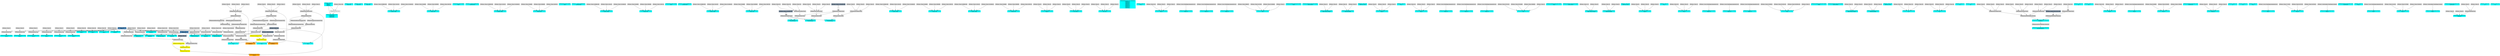 digraph G {
node0 [shape="box" color="cyan" style="filled" label="VFXExpressionCombine Float2
Count_a"]
node1 [shape="box" color="lightgray" style="filled" label="VFXExpressionMax Float"]
node2 [shape="box" color="lightgray" style="filled" label="VFXValue`1 Float (1)"]
node3 [shape="box" color="steelblue" style="filled" label="VFXValue`1 Float (0)
radius_a"]
node4 [shape="box" color="cyan" style="filled" label="VFXExpressionCombine Float2
Delay_a"]
node5 [shape="box" color="lightgray" style="filled" label="VFXExpressionMax Float"]
node6 [shape="box" color="lightgray" style="filled" label="VFXValue`1 Float (0)"]
node7 [shape="box" color="cyan" style="filled" label="VFXExpressionCombine Float2
Count_a"]
node8 [shape="box" color="lightgray" style="filled" label="VFXExpressionMax Float"]
node9 [shape="box" color="lightgray" style="filled" label="VFXValue`1 Float (1)"]
node10 [shape="box" color="cyan" style="filled" label="VFXExpressionCombine Float2
Delay_a"]
node11 [shape="box" color="lightgray" style="filled" label="VFXExpressionMax Float"]
node12 [shape="box" color="lightgray" style="filled" label="VFXValue`1 Float (0)"]
node13 [shape="box" color="cyan" style="filled" label="VFXExpressionCombine Float2
Count_a"]
node14 [shape="box" color="lightgray" style="filled" label="VFXExpressionMax Float"]
node15 [shape="box" color="lightgray" style="filled" label="VFXValue`1 Float (1)"]
node16 [shape="box" color="cyan" style="filled" label="VFXExpressionCombine Float2
Delay_a"]
node17 [shape="box" color="lightgray" style="filled" label="VFXExpressionMax Float"]
node18 [shape="box" color="lightgray" style="filled" label="VFXValue`1 Float (0)"]
node19 [shape="box" color="cyan" style="filled" label="VFXExpressionMax Float
Rate_a"]
node20 [shape="box" color="lightgray" style="filled" label="VFXValue`1 Float (16)"]
node21 [shape="box" color="cyan" style="filled" label="VFXExpressionSubtract Float
LoopDuration
LoopDuration
LoopDuration"]
node22 [shape="box" color="cyan" style="filled" label="VFXValue`1 Float (3)
Lifetime_a
Lifetime_a
Lifetime_a"]
node23 [shape="box" label="VFXExpressionMul Float"]
node24 [shape="box" color="lightgray" style="filled" label="VFXValue`1 Float (0.08)"]
node25 [shape="box" color="cyan" style="filled" label="VFXValue`1 Int32 (1)
LoopCount"]
node26 [shape="box" color="cyan" style="filled" label="VFXExpressionMax Float
Rate_a"]
node27 [shape="box" color="lightgray" style="filled" label="VFXValue`1 Float (16)"]
node28 [shape="box" color="cyan" style="filled" label="VFXValue`1 Int32 (1)
LoopCount"]
node29 [shape="box" color="cyan" style="filled" label="VFXExpressionMax Float
Rate_a"]
node30 [shape="box" color="lightgray" style="filled" label="VFXValue`1 Float (16)"]
node31 [shape="box" color="cyan" style="filled" label="VFXValue`1 Int32 (1)
LoopCount"]
node32 [shape="box" color="cyan" style="filled" label="VFXExpressionCombine Float3
bounds_center"]
node33 [shape="box" color="lightgray" style="filled" label="VFXValue`1 Float (-0.008661509)"]
node34 [shape="box" color="lightgray" style="filled" label="VFXValue`1 Float (1.401422)"]
node35 [shape="box" color="lightgray" style="filled" label="VFXValue`1 Float (-0.01848245)"]
node36 [shape="box" color="cyan" style="filled" label="VFXExpressionCombine Float3
bounds_size"]
node37 [shape="box" color="lightgray" style="filled" label="VFXValue`1 Float (3.004998)"]
node38 [shape="box" color="lightgray" style="filled" label="VFXValue`1 Float (3.960069)"]
node39 [shape="box" color="lightgray" style="filled" label="VFXValue`1 Float (3.060745)"]
node40 [shape="box" color="cyan" style="filled" label="VFXMeshValue Mesh (50468)
mesh"]
node41 [shape="box" color="cyan" style="filled" label="VFXValue`1 Uint32 (4294967295)
subMeshMask"]
node42 [shape="box" color="cyan" style="filled" label="VFXExpressionCombine Float3
bounds_center"]
node43 [shape="box" color="lightgray" style="filled" label="VFXValue`1 Float (-0.008661509)"]
node44 [shape="box" color="lightgray" style="filled" label="VFXValue`1 Float (1.401422)"]
node45 [shape="box" color="lightgray" style="filled" label="VFXValue`1 Float (-0.01848245)"]
node46 [shape="box" color="cyan" style="filled" label="VFXExpressionCombine Float3
bounds_size"]
node47 [shape="box" color="lightgray" style="filled" label="VFXValue`1 Float (3.004998)"]
node48 [shape="box" color="lightgray" style="filled" label="VFXValue`1 Float (3.960069)"]
node49 [shape="box" color="lightgray" style="filled" label="VFXValue`1 Float (3.060745)"]
node50 [shape="box" color="cyan" style="filled" label="VFXMeshValue Mesh (50468)
mesh"]
node51 [shape="box" color="cyan" style="filled" label="VFXValue`1 Uint32 (4294967295)
subMeshMask"]
node52 [shape="box" color="cyan" style="filled" label="VFXExpressionCombine Float3
bounds_center"]
node53 [shape="box" color="lightgray" style="filled" label="VFXValue`1 Float (-0.008661509)"]
node54 [shape="box" color="lightgray" style="filled" label="VFXValue`1 Float (1.401422)"]
node55 [shape="box" color="lightgray" style="filled" label="VFXValue`1 Float (-0.01848245)"]
node56 [shape="box" color="cyan" style="filled" label="VFXExpressionCombine Float3
bounds_size"]
node57 [shape="box" color="lightgray" style="filled" label="VFXValue`1 Float (3.004998)"]
node58 [shape="box" color="lightgray" style="filled" label="VFXValue`1 Float (3.960069)"]
node59 [shape="box" color="lightgray" style="filled" label="VFXValue`1 Float (3.060745)"]
node60 [shape="box" color="cyan" style="filled" label="VFXMeshValue Mesh (50468)
mesh"]
node61 [shape="box" color="cyan" style="filled" label="VFXValue`1 Uint32 (4294967295)
subMeshMask"]
node62 [shape="box" color="cyan" style="filled" label="VFXExpressionCombine Float3
bounds_center"]
node63 [shape="box" color="lightgray" style="filled" label="VFXValue`1 Float (-0.008661509)"]
node64 [shape="box" color="lightgray" style="filled" label="VFXValue`1 Float (1.401422)"]
node65 [shape="box" color="lightgray" style="filled" label="VFXValue`1 Float (-0.01848245)"]
node66 [shape="box" color="cyan" style="filled" label="VFXExpressionCombine Float3
bounds_size"]
node67 [shape="box" color="lightgray" style="filled" label="VFXValue`1 Float (3.004998)"]
node68 [shape="box" color="lightgray" style="filled" label="VFXValue`1 Float (3.960069)"]
node69 [shape="box" color="lightgray" style="filled" label="VFXValue`1 Float (3.060745)"]
node70 [shape="box" color="cyan" style="filled" label="VFXExpressionMin Float3
boundsPadding"]
node71 [shape="box" color="lightgray" style="filled" label="VFXExpressionMax Float3"]
node72 [shape="box" color="lightgray" style="filled" label="VFXExpressionCombine Float3"]
node73 [shape="box" color="lightgray" style="filled" label="VFXValue`1 Float (0.5)"]
node74 [shape="box" color="lightgray" style="filled" label="VFXValue`1 Float (0.5)"]
node75 [shape="box" color="lightgray" style="filled" label="VFXValue`1 Float (0.5)"]
node76 [shape="box" color="lightgray" style="filled" label="VFXExpressionCombine Float3"]
node77 [shape="box" color="lightslategray" style="filled" label="VFXValue`1 Float (-1.701412E+38)"]
node78 [shape="box" color="lightgray" style="filled" label="VFXExpressionCombine Float3"]
node79 [shape="box" color="lightslategray" style="filled" label="VFXValue`1 Float (1.701412E+38)"]
node80 [shape="box" color="cyan" style="filled" label="VFXExpressionCombine Float3
bounds_center"]
node81 [shape="box" color="lightgray" style="filled" label="VFXValue`1 Float (-0.008661509)"]
node82 [shape="box" color="lightgray" style="filled" label="VFXValue`1 Float (1.401422)"]
node83 [shape="box" color="lightgray" style="filled" label="VFXValue`1 Float (-0.01848245)"]
node84 [shape="box" color="cyan" style="filled" label="VFXExpressionCombine Float3
bounds_size"]
node85 [shape="box" color="lightgray" style="filled" label="VFXValue`1 Float (3.004998)"]
node86 [shape="box" color="lightgray" style="filled" label="VFXValue`1 Float (3.960069)"]
node87 [shape="box" color="lightgray" style="filled" label="VFXValue`1 Float (3.060745)"]
node88 [shape="box" color="cyan" style="filled" label="VFXExpressionMin Float3
boundsPadding"]
node89 [shape="box" color="lightgray" style="filled" label="VFXExpressionMax Float3"]
node90 [shape="box" color="lightgray" style="filled" label="VFXExpressionCombine Float3"]
node91 [shape="box" color="lightgray" style="filled" label="VFXValue`1 Float (0)"]
node92 [shape="box" color="lightgray" style="filled" label="VFXValue`1 Float (0)"]
node93 [shape="box" color="lightgray" style="filled" label="VFXValue`1 Float (0)"]
node94 [shape="box" color="cyan" style="filled" label="VFXExpressionCombine Float3
bounds_center"]
node95 [shape="box" color="lightgray" style="filled" label="VFXValue`1 Float (-0.008661509)"]
node96 [shape="box" color="lightgray" style="filled" label="VFXValue`1 Float (1.401422)"]
node97 [shape="box" color="lightgray" style="filled" label="VFXValue`1 Float (-0.01848245)"]
node98 [shape="box" color="cyan" style="filled" label="VFXExpressionCombine Float3
bounds_size"]
node99 [shape="box" color="lightgray" style="filled" label="VFXValue`1 Float (3.004998)"]
node100 [shape="box" color="lightgray" style="filled" label="VFXValue`1 Float (3.960069)"]
node101 [shape="box" color="lightgray" style="filled" label="VFXValue`1 Float (3.060745)"]
node102 [shape="box" color="cyan" style="filled" label="VFXExpressionMin Float3
boundsPadding"]
node103 [shape="box" color="lightgray" style="filled" label="VFXExpressionMax Float3"]
node104 [shape="box" color="lightgray" style="filled" label="VFXExpressionCombine Float3"]
node105 [shape="box" color="lightgray" style="filled" label="VFXValue`1 Float (0)"]
node106 [shape="box" color="lightgray" style="filled" label="VFXValue`1 Float (0)"]
node107 [shape="box" color="lightgray" style="filled" label="VFXValue`1 Float (0)"]
node108 [shape="box" color="cyan" style="filled" label="VFXExpressionCombine Float3
Angle_b"]
node109 [shape="box" color="lightgray" style="filled" label="VFXValue`1 Float (0)"]
node110 [shape="box" color="lightgray" style="filled" label="VFXValue`1 Float (0)"]
node111 [shape="box" color="lightgray" style="filled" label="VFXValue`1 Float (0)"]
node112 [shape="box" color="cyan" style="filled" label="VFXExpressionCombine Float3
box_center_a"]
node113 [shape="box" color="lightgray" style="filled" label="VFXValue`1 Float (0)"]
node114 [shape="box" color="lightgray" style="filled" label="VFXValue`1 Float (0)"]
node115 [shape="box" color="lightgray" style="filled" label="VFXValue`1 Float (0)"]
node116 [shape="box" color="cyan" style="filled" label="VFXExpressionCombine Float3
box_size_a"]
node117 [shape="box" color="lightgray" style="filled" label="VFXValue`1 Float (1)"]
node118 [shape="box" color="lightgray" style="filled" label="VFXValue`1 Float (1)"]
node119 [shape="box" color="lightgray" style="filled" label="VFXValue`1 Float (1)"]
node120 [shape="box" color="cyan" style="filled" label="VFXExpressionMax Float
Bounce_a"]
node121 [shape="box" color="lightgray" style="filled" label="VFXValue`1 Float (0.1)"]
node122 [shape="box" color="cyan" style="filled" label="VFXExpressionMax Float
Friction_a"]
node123 [shape="box" color="lightgray" style="filled" label="VFXValue`1 Float (0)"]
node124 [shape="box" color="cyan" style="filled" label="VFXExpressionMin Float
LifetimeLoss_a"]
node125 [shape="box" color="lightgray" style="filled" label="VFXExpressionMax Float"]
node126 [shape="box" color="lightgray" style="filled" label="VFXValue`1 Float (0)"]
node127 [shape="box" color="steelblue" style="filled" label="VFXValue`1 Float (1)
colliderSign_a"]
node128 [shape="box" color="cyan" style="filled" label="VFXBuiltInExpression Float (DeltaTime)
deltaTime_a
deltaTime_b
deltaTime_c
deltaTime_a
deltaTime_a
deltaTime_a
deltaTime_b
deltaTime_a
deltaTime_a"]
node129 [shape="box" color="cyan" style="filled" label="VFXExpressionMul Float3
Up_a"]
node130 [shape="box" color="lightgray" style="filled" label="VFXExpressionCombine Float3"]
node131 [shape="box" color="lightgray" style="filled" label="VFXValue`1 Float (0)"]
node132 [shape="box" color="lightgray" style="filled" label="VFXValue`1 Float (0)"]
node133 [shape="box" color="lightgray" style="filled" label="VFXValue`1 Float (1)"]
node134 [shape="box" color="lightgray" style="filled" label="VFXExpressionCombine Float3"]
node135 [shape="box" color="lightgray" style="filled" label="VFXExpressionDivide Float"]
node136 [shape="box" color="lightgray" style="filled" label="VFXExpressionPow Float"]
node137 [shape="box" color="lightgray" style="filled" label="VFXExpressionAdd Float"]
node138 [shape="box" color="lightgray" style="filled" label="VFXExpressionAdd Float"]
node139 [shape="box" color="lightgray" style="filled" label="VFXExpressionExtractComponent Float"]
node140 [shape="box" color="lightgray" style="filled" label="VFXExpressionMul Float3"]
node141 [shape="box" color="lightgray" style="filled" label="VFXExpressionExtractComponent Float"]
node142 [shape="box" color="lightgray" style="filled" label="VFXExpressionExtractComponent Float"]
node143 [shape="box" color="lightslategray" style="filled" label="VFXValue`1 Float (0.5)"]
node144 [shape="box" color="cyan" style="filled" label="VFXValue`1 Float (3)
Size_b"]
node145 [shape="box" color="cyan" style="filled" label="VFXExpressionCombine Float3
Scale_c"]
node146 [shape="box" color="lightgray" style="filled" label="VFXValue`1 Float (0.25)"]
node147 [shape="box" color="lightgray" style="filled" label="VFXValue`1 Float (2)"]
node148 [shape="box" color="lightgray" style="filled" label="VFXValue`1 Float (1)"]
node149 [shape="box" color="cyan" style="filled" label="VFXExpressionBakeCurve Float4
Scale_x_d"]
node150 [shape="box" color="lightgray" style="filled" label="VFXValue`1 Curve (UnityEngine.AnimationCurve)"]
node151 [shape="box" color="cyan" style="filled" label="VFXExpressionBakeCurve Float4
Scale_y_d"]
node152 [shape="box" color="lightgray" style="filled" label="VFXValue`1 Curve (UnityEngine.AnimationCurve)"]
node153 [shape="box" color="cyan" style="filled" label="VFXExpressionBakeCurve Float4
Scale_z_d"]
node154 [shape="box" color="lightgray" style="filled" label="VFXValue`1 Curve (UnityEngine.AnimationCurve)"]
node155 [shape="box" color="cyan" style="filled" label="VFXExpressionCombine Float4
_Color"]
node156 [shape="box" color="lightgray" style="filled" label="VFXValue`1 Float (3.968627)"]
node157 [shape="box" color="lightgray" style="filled" label="VFXValue`1 Float (3.247059)"]
node158 [shape="box" color="lightgray" style="filled" label="VFXValue`1 Float (0.2509804)"]
node159 [shape="box" color="lightgray" style="filled" label="VFXValue`1 Float (1)"]
node160 [shape="box" color="cyan" style="filled" label="VFXTexture2DValue Texture2D (50462)
_Mask"]
node161 [shape="box" color="cyan" style="filled" label="VFXTexture2DValue Texture2D (50464)
_Main_Texture"]
node162 [shape="box" color="cyan" style="filled" label="VFXExpressionCombine Float2
_Main_Texture_Speed"]
node163 [shape="box" color="lightgray" style="filled" label="VFXValue`1 Float (-2)"]
node164 [shape="box" color="lightgray" style="filled" label="VFXValue`1 Float (0)"]
node165 [shape="box" color="cyan" style="filled" label="VFXExpressionMin Float
_AlphaClip"]
node166 [shape="box" color="lightgray" style="filled" label="VFXExpressionMax Float"]
node167 [shape="box" color="lightgray" style="filled" label="VFXValue`1 Float (0)"]
node168 [shape="box" color="cyan" style="filled" label="VFXExpressionMin Float
_Distrotion_Amount"]
node169 [shape="box" color="lightgray" style="filled" label="VFXExpressionMax Float"]
node170 [shape="box" color="lightgray" style="filled" label="VFXValue`1 Float (0.133)"]
node171 [shape="box" color="cyan" style="filled" label="VFXExpressionCombine Float2
_DistrotionSpeed"]
node172 [shape="box" color="lightgray" style="filled" label="VFXValue`1 Float (-3)"]
node173 [shape="box" color="lightgray" style="filled" label="VFXValue`1 Float (0)"]
node174 [shape="box" color="cyan" style="filled" label="VFXValue`1 Float (30)
_Distrotion_Scale"]
node175 [shape="box" color="cyan" style="filled" label="VFXExpressionCombine Float3
Angle_b"]
node176 [shape="box" color="lightgray" style="filled" label="VFXValue`1 Float (0)"]
node177 [shape="box" color="lightgray" style="filled" label="VFXValue`1 Float (0)"]
node178 [shape="box" color="lightgray" style="filled" label="VFXValue`1 Float (0)"]
node179 [shape="box" color="cyan" style="filled" label="VFXExpressionMul Float3
Up_a"]
node180 [shape="box" color="lightgray" style="filled" label="VFXExpressionCombine Float3"]
node181 [shape="box" color="lightgray" style="filled" label="VFXValue`1 Float (0)"]
node182 [shape="box" color="lightgray" style="filled" label="VFXValue`1 Float (0)"]
node183 [shape="box" color="lightgray" style="filled" label="VFXValue`1 Float (1)"]
node184 [shape="box" color="lightgray" style="filled" label="VFXExpressionCombine Float3"]
node185 [shape="box" color="lightgray" style="filled" label="VFXExpressionDivide Float"]
node186 [shape="box" color="lightgray" style="filled" label="VFXExpressionPow Float"]
node187 [shape="box" color="lightgray" style="filled" label="VFXExpressionAdd Float"]
node188 [shape="box" color="lightgray" style="filled" label="VFXExpressionAdd Float"]
node189 [shape="box" color="lightgray" style="filled" label="VFXExpressionExtractComponent Float"]
node190 [shape="box" color="lightgray" style="filled" label="VFXExpressionMul Float3"]
node191 [shape="box" color="lightgray" style="filled" label="VFXExpressionExtractComponent Float"]
node192 [shape="box" color="lightgray" style="filled" label="VFXExpressionExtractComponent Float"]
node193 [shape="box" color="cyan" style="filled" label="VFXValue`1 Float (3)
Size_b"]
node194 [shape="box" color="cyan" style="filled" label="VFXExpressionCombine Float3
Scale_c"]
node195 [shape="box" color="lightgray" style="filled" label="VFXValue`1 Float (0.4)"]
node196 [shape="box" color="lightgray" style="filled" label="VFXValue`1 Float (2)"]
node197 [shape="box" color="lightgray" style="filled" label="VFXValue`1 Float (1)"]
node198 [shape="box" color="cyan" style="filled" label="VFXExpressionBakeCurve Float4
Scale_x_d"]
node199 [shape="box" color="lightgray" style="filled" label="VFXValue`1 Curve (UnityEngine.AnimationCurve)"]
node200 [shape="box" color="cyan" style="filled" label="VFXExpressionBakeCurve Float4
Scale_y_d"]
node201 [shape="box" color="lightgray" style="filled" label="VFXValue`1 Curve (UnityEngine.AnimationCurve)"]
node202 [shape="box" color="cyan" style="filled" label="VFXExpressionBakeCurve Float4
Scale_z_d"]
node203 [shape="box" color="lightgray" style="filled" label="VFXValue`1 Curve (UnityEngine.AnimationCurve)"]
node204 [shape="box" color="cyan" style="filled" label="VFXExpressionCombine Float4
_Color"]
node205 [shape="box" color="lightgray" style="filled" label="VFXValue`1 Float (0.2701161)"]
node206 [shape="box" color="lightgray" style="filled" label="VFXValue`1 Float (0.8745496)"]
node207 [shape="box" color="lightgray" style="filled" label="VFXValue`1 Float (3.968628)"]
node208 [shape="box" color="lightgray" style="filled" label="VFXValue`1 Float (1)"]
node209 [shape="box" color="cyan" style="filled" label="VFXTexture2DValue Texture2D (50462)
_Mask"]
node210 [shape="box" color="cyan" style="filled" label="VFXTexture2DValue Texture2D (50464)
_Main_Texture"]
node211 [shape="box" color="cyan" style="filled" label="VFXExpressionCombine Float2
_Main_Texture_Speed"]
node212 [shape="box" color="lightgray" style="filled" label="VFXValue`1 Float (-1.5)"]
node213 [shape="box" color="lightgray" style="filled" label="VFXValue`1 Float (0)"]
node214 [shape="box" color="cyan" style="filled" label="VFXExpressionMin Float
_AlphaClip"]
node215 [shape="box" color="lightgray" style="filled" label="VFXExpressionMax Float"]
node216 [shape="box" color="lightgray" style="filled" label="VFXValue`1 Float (0.914)"]
node217 [shape="box" color="cyan" style="filled" label="VFXExpressionMin Float
_Distrotion_Amount"]
node218 [shape="box" color="lightgray" style="filled" label="VFXExpressionMax Float"]
node219 [shape="box" color="lightgray" style="filled" label="VFXValue`1 Float (0.332)"]
node220 [shape="box" color="cyan" style="filled" label="VFXExpressionCombine Float2
_DistrotionSpeed"]
node221 [shape="box" color="lightgray" style="filled" label="VFXValue`1 Float (-3)"]
node222 [shape="box" color="lightgray" style="filled" label="VFXValue`1 Float (0)"]
node223 [shape="box" color="cyan" style="filled" label="VFXValue`1 Float (30)
_Distrotion_Scale"]
node224 [shape="box" color="cyan" style="filled" label="VFXExpressionCombine Float3
Angle_b"]
node225 [shape="box" color="lightgray" style="filled" label="VFXValue`1 Float (0)"]
node226 [shape="box" color="lightgray" style="filled" label="VFXValue`1 Float (0)"]
node227 [shape="box" color="lightgray" style="filled" label="VFXValue`1 Float (0)"]
node228 [shape="box" color="cyan" style="filled" label="VFXExpressionMul Float3
Up_a"]
node229 [shape="box" color="lightgray" style="filled" label="VFXExpressionCombine Float3"]
node230 [shape="box" color="lightgray" style="filled" label="VFXValue`1 Float (0)"]
node231 [shape="box" color="lightgray" style="filled" label="VFXValue`1 Float (0)"]
node232 [shape="box" color="lightgray" style="filled" label="VFXValue`1 Float (1)"]
node233 [shape="box" color="lightgray" style="filled" label="VFXExpressionCombine Float3"]
node234 [shape="box" color="lightgray" style="filled" label="VFXExpressionDivide Float"]
node235 [shape="box" color="lightgray" style="filled" label="VFXExpressionPow Float"]
node236 [shape="box" color="lightgray" style="filled" label="VFXExpressionAdd Float"]
node237 [shape="box" color="lightgray" style="filled" label="VFXExpressionAdd Float"]
node238 [shape="box" color="lightgray" style="filled" label="VFXExpressionExtractComponent Float"]
node239 [shape="box" color="lightgray" style="filled" label="VFXExpressionMul Float3"]
node240 [shape="box" color="lightgray" style="filled" label="VFXExpressionExtractComponent Float"]
node241 [shape="box" color="lightgray" style="filled" label="VFXExpressionExtractComponent Float"]
node242 [shape="box" color="cyan" style="filled" label="VFXValue`1 Float (3)
Size_b"]
node243 [shape="box" color="cyan" style="filled" label="VFXExpressionCombine Float3
Scale_c"]
node244 [shape="box" color="lightgray" style="filled" label="VFXValue`1 Float (0.5)"]
node245 [shape="box" color="lightgray" style="filled" label="VFXValue`1 Float (2)"]
node246 [shape="box" color="lightgray" style="filled" label="VFXValue`1 Float (1)"]
node247 [shape="box" color="cyan" style="filled" label="VFXExpressionBakeCurve Float4
Scale_x_d"]
node248 [shape="box" color="lightgray" style="filled" label="VFXValue`1 Curve (UnityEngine.AnimationCurve)"]
node249 [shape="box" color="cyan" style="filled" label="VFXExpressionBakeCurve Float4
Scale_y_d"]
node250 [shape="box" color="lightgray" style="filled" label="VFXValue`1 Curve (UnityEngine.AnimationCurve)"]
node251 [shape="box" color="cyan" style="filled" label="VFXExpressionBakeCurve Float4
Scale_z_d"]
node252 [shape="box" color="lightgray" style="filled" label="VFXValue`1 Curve (UnityEngine.AnimationCurve)"]
node253 [shape="box" color="cyan" style="filled" label="VFXExpressionCombine Float4
_Color"]
node254 [shape="box" color="lightgray" style="filled" label="VFXValue`1 Float (0.1058824)"]
node255 [shape="box" color="lightgray" style="filled" label="VFXValue`1 Float (0.01334118)"]
node256 [shape="box" color="lightgray" style="filled" label="VFXValue`1 Float (0.005294119)"]
node257 [shape="box" color="lightgray" style="filled" label="VFXValue`1 Float (1)"]
node258 [shape="box" color="cyan" style="filled" label="VFXTexture2DValue Texture2D (50466)
_Mask"]
node259 [shape="box" color="cyan" style="filled" label="VFXTexture2DValue Texture2D (50464)
_Main_Texture"]
node260 [shape="box" color="cyan" style="filled" label="VFXExpressionCombine Float2
_Main_Texture_Speed"]
node261 [shape="box" color="lightgray" style="filled" label="VFXValue`1 Float (-2)"]
node262 [shape="box" color="lightgray" style="filled" label="VFXValue`1 Float (0)"]
node263 [shape="box" color="cyan" style="filled" label="VFXExpressionMin Float
_AlphaClip"]
node264 [shape="box" color="lightgray" style="filled" label="VFXExpressionMax Float"]
node265 [shape="box" color="lightgray" style="filled" label="VFXValue`1 Float (0)"]
node266 [shape="box" color="cyan" style="filled" label="VFXExpressionMin Float
_Distrotion_Amount"]
node267 [shape="box" color="lightgray" style="filled" label="VFXExpressionMax Float"]
node268 [shape="box" color="lightgray" style="filled" label="VFXValue`1 Float (0.133)"]
node269 [shape="box" color="cyan" style="filled" label="VFXExpressionCombine Float2
_DistrotionSpeed"]
node270 [shape="box" color="lightgray" style="filled" label="VFXValue`1 Float (-3)"]
node271 [shape="box" color="lightgray" style="filled" label="VFXValue`1 Float (0)"]
node272 [shape="box" color="cyan" style="filled" label="VFXValue`1 Float (30)
_Distrotion_Scale"]
node273 [shape="box" color="cyan" style="filled" label="VFXExpressionCombine Float3
A_a"]
node274 [shape="box" color="lightgray" style="filled" label="VFXValue`1 Float (-0.5)"]
node275 [shape="box" color="lightgray" style="filled" label="VFXValue`1 Float (-0.5)"]
node276 [shape="box" color="lightgray" style="filled" label="VFXValue`1 Float (20)"]
node277 [shape="box" color="cyan" style="filled" label="VFXExpressionCombine Float3
B_a"]
node278 [shape="box" color="lightgray" style="filled" label="VFXValue`1 Float (0.5)"]
node279 [shape="box" color="lightgray" style="filled" label="VFXValue`1 Float (0.5)"]
node280 [shape="box" color="lightgray" style="filled" label="VFXValue`1 Float (40)"]
node281 [shape="box" color="cyan" style="filled" label="VFXValue`1 Float (0.2)
A_b"]
node282 [shape="box" color="cyan" style="filled" label="VFXValue`1 Float (0.45)
B_b"]
node283 [shape="box" color="orange" style="filled" label="VFXExpressionPow Float
rNorm_c"]
node284 [shape="box" color="yellow" style="filled" label="VFXExpressionAdd Float"]
node285 [shape="box" color="lightgray" style="filled" label="VFXExpressionPow Float"]
node286 [shape="box" color="lightgray" style="filled" label="VFXExpressionSubtract Float"]
node287 [shape="box" color="lightslategray" style="filled" label="VFXValue`1 Float (2)"]
node288 [shape="box" color="yellow" style="filled" label="VFXExpressionMul Float"]
node289 [shape="box" color="lightgray" style="filled" label="VFXExpressionSubtract Float"]
node290 [shape="box" color="yellow" style="filled" label="VFXExpressionRandom Float"]
node291 [shape="box" color="orange" style="filled" label="VFXExpressionSin Float
sinTheta_c"]
node292 [shape="box" color="yellow" style="filled" label="VFXExpressionMul Float"]
node293 [shape="box" color="lightgray" style="filled" label="VFXExpressionMin Float"]
node294 [shape="box" color="lightgray" style="filled" label="VFXExpressionMax Float"]
node295 [shape="box" color="lightgray" style="filled" label="VFXValue`1 Float (6.283185)"]
node296 [shape="box" color="lightslategray" style="filled" label="VFXValue`1 Float (6.283185)"]
node297 [shape="box" color="yellow" style="filled" label="VFXExpressionRandom Float"]
node298 [shape="box" color="orange" style="filled" label="VFXExpressionCos Float
cosTheta_c"]
node299 [shape="box" color="cyan" style="filled" label="VFXExpressionTransformMatrix Matrix4x4
transform_c"]
node300 [shape="box" color="lightgray" style="filled" label="VFXExpressionTRSToMatrix Matrix4x4"]
node301 [shape="box" color="lightgray" style="filled" label="VFXExpressionCombine Float3"]
node302 [shape="box" color="lightgray" style="filled" label="VFXValue`1 Float (0)"]
node303 [shape="box" color="lightgray" style="filled" label="VFXValue`1 Float (0)"]
node304 [shape="box" color="lightgray" style="filled" label="VFXValue`1 Float (0)"]
node305 [shape="box" color="lightgray" style="filled" label="VFXExpressionCombine Float3"]
node306 [shape="box" color="lightgray" style="filled" label="VFXValue`1 Float (0)"]
node307 [shape="box" color="lightgray" style="filled" label="VFXValue`1 Float (0)"]
node308 [shape="box" color="lightgray" style="filled" label="VFXValue`1 Float (0)"]
node309 [shape="box" color="lightgray" style="filled" label="VFXExpressionCombine Float3"]
node310 [shape="box" color="lightgray" style="filled" label="VFXValue`1 Float (1)"]
node311 [shape="box" color="lightgray" style="filled" label="VFXValue`1 Float (1)"]
node312 [shape="box" color="lightgray" style="filled" label="VFXValue`1 Float (1)"]
node313 [shape="box" color="lightgray" style="filled" label="VFXExpressionTRSToMatrix Matrix4x4"]
node314 [shape="box" color="lightslategray" style="filled" label="VFXValue`1 Float3 ((0.00, 0.00, 0.00))"]
node315 [shape="box" color="lightgray" style="filled" label="VFXExpressionCombine Float3"]
node316 [shape="box" color="lightgray" style="filled" label="VFXValue`1 Float (0.55)"]
node317 [shape="box" color="cyan" style="filled" label="VFXExpressionTransposeMatrix Matrix4x4
inverseTranspose_c"]
node318 [shape="box" color="lightgray" style="filled" label="VFXExpressionInverseTRSMatrix Matrix4x4"]
node319 [shape="box" color="cyan" style="filled" label="VFXValue`1 Float (0.7)
A_b"]
node320 [shape="box" color="cyan" style="filled" label="VFXValue`1 Float (1.2)
B_b"]
node321 [shape="box" color="cyan" style="filled" label="VFXExpressionCombine Float3
Scale_c"]
node322 [shape="box" color="lightgray" style="filled" label="VFXValue`1 Float (0.05)"]
node323 [shape="box" color="lightgray" style="filled" label="VFXValue`1 Float (1)"]
node324 [shape="box" color="lightgray" style="filled" label="VFXValue`1 Float (1)"]
node325 [shape="box" color="cyan" style="filled" label="VFXExpressionBakeCurve Float4
Size_d"]
node326 [shape="box" color="lightgray" style="filled" label="VFXValue`1 Curve (UnityEngine.AnimationCurve)"]
node327 [shape="box" color="cyan" style="filled" label="VFXExpressionCombine Float3
Color_e"]
node328 [shape="box" color="lightgray" style="filled" label="VFXValue`1 Float (29.50885)"]
node329 [shape="box" color="lightgray" style="filled" label="VFXValue`1 Float (20.08455)"]
node330 [shape="box" color="lightgray" style="filled" label="VFXValue`1 Float (2.780938)"]
node331 [shape="box" color="cyan" style="filled" label="VFXTexture2DValue Texture2D (1182)
mainTexture"]
node332 [shape="box" color="cyan" style="filled" label="VFXExpressionCombine Float3
Position_a"]
node333 [shape="box" color="lightgray" style="filled" label="VFXValue`1 Float (0)"]
node334 [shape="box" color="lightgray" style="filled" label="VFXValue`1 Float (0)"]
node335 [shape="box" color="lightgray" style="filled" label="VFXValue`1 Float (0)"]
node336 [shape="box" color="cyan" style="filled" label="VFXValue`1 Float (0.4)
A_b"]
node337 [shape="box" color="cyan" style="filled" label="VFXValue`1 Float (0.3)
B_b"]
node338 [shape="box" color="cyan" style="filled" label="VFXValue`1 Float (2)
Size_b"]
node339 [shape="box" color="cyan" style="filled" label="VFXExpressionBakeCurve Float4
Size_c"]
node340 [shape="box" color="lightgray" style="filled" label="VFXValue`1 Curve (UnityEngine.AnimationCurve)"]
node341 [shape="box" color="cyan" style="filled" label="VFXExpressionCombine Float3
Color_d"]
node342 [shape="box" color="lightgray" style="filled" label="VFXValue`1 Float (7.717647)"]
node343 [shape="box" color="lightgray" style="filled" label="VFXValue`1 Float (6.337255)"]
node344 [shape="box" color="lightgray" style="filled" label="VFXValue`1 Float (0.4078431)"]
node345 [shape="box" color="cyan" style="filled" label="VFXExpressionBakeGradient Float2
Color_e"]
node346 [shape="box" color="lightgray" style="filled" label="VFXValue`1 ColorGradient (UnityEngine.Gradient)"]
node347 [shape="box" color="cyan" style="filled" label="VFXTexture2DValue Texture2D (1182)
mainTexture"]
node348 [shape="box" color="cyan" style="filled" label="VFXValue`1 Float (5)
Size_b"]
node349 [shape="box" color="cyan" style="filled" label="VFXExpressionBakeCurve Float4
Size_c"]
node350 [shape="box" color="lightgray" style="filled" label="VFXValue`1 Curve (UnityEngine.AnimationCurve)"]
node351 [shape="box" color="cyan" style="filled" label="VFXExpressionCombine Float3
Color_d"]
node352 [shape="box" color="lightgray" style="filled" label="VFXValue`1 Float (4.101263)"]
node353 [shape="box" color="lightgray" style="filled" label="VFXValue`1 Float (3.373946)"]
node354 [shape="box" color="lightgray" style="filled" label="VFXValue`1 Float (0.2626425)"]
node355 [shape="box" color="cyan" style="filled" label="VFXExpressionBakeGradient Float2
Color_e"]
node356 [shape="box" color="lightgray" style="filled" label="VFXValue`1 ColorGradient (UnityEngine.Gradient)"]
node357 [shape="box" color="cyan" style="filled" label="VFXTexture2DValue Texture2D (1182)
mainTexture"]
node358 [shape="box" color="cyan" style="filled" label="VFXExpressionCombine Float3
Position_a"]
node359 [shape="box" color="lightgray" style="filled" label="VFXValue`1 Float (0)"]
node360 [shape="box" color="lightgray" style="filled" label="VFXValue`1 Float (0)"]
node361 [shape="box" color="lightgray" style="filled" label="VFXExpressionDivide Float"]
node362 [shape="box" color="lightgray" style="filled" label="VFXValue`1 Float (1)"]
node363 [shape="box" color="lightgray" style="filled" label="VFXValue`1 Float (3)"]
node364 [shape="box" color="cyan" style="filled" label="VFXValue`1 Float (0.4)
A_b"]
node365 [shape="box" color="cyan" style="filled" label="VFXValue`1 Float (0.3)
B_b"]
node1 -> node0 [headlabel="0"]
node1 -> node0 [headlabel="1"]
node2 -> node1 [headlabel="0"]
node3 -> node1 [headlabel="1"]
node5 -> node4 [headlabel="0"]
node5 -> node4 [headlabel="1"]
node6 -> node5 [headlabel="0"]
node3 -> node5 [headlabel="1"]
node8 -> node7 [headlabel="0"]
node8 -> node7 [headlabel="1"]
node9 -> node8 [headlabel="0"]
node3 -> node8 [headlabel="1"]
node11 -> node10 [headlabel="0"]
node11 -> node10 [headlabel="1"]
node12 -> node11 [headlabel="0"]
node3 -> node11 [headlabel="1"]
node14 -> node13 [headlabel="0"]
node14 -> node13 [headlabel="1"]
node15 -> node14 [headlabel="0"]
node3 -> node14 [headlabel="1"]
node17 -> node16 [headlabel="0"]
node17 -> node16 [headlabel="1"]
node18 -> node17 [headlabel="0"]
node3 -> node17 [headlabel="1"]
node20 -> node19 [headlabel="0"]
node3 -> node19 [headlabel="1"]
node22 -> node21 [headlabel="0"]
node23 -> node21 [headlabel="1"]
node22 -> node23 [headlabel="0"]
node24 -> node23 [headlabel="1"]
node27 -> node26 [headlabel="0"]
node3 -> node26 [headlabel="1"]
node30 -> node29 [headlabel="0"]
node3 -> node29 [headlabel="1"]
node33 -> node32 [headlabel="0"]
node34 -> node32 [headlabel="1"]
node35 -> node32 [headlabel="2"]
node37 -> node36 [headlabel="0"]
node38 -> node36 [headlabel="1"]
node39 -> node36 [headlabel="2"]
node43 -> node42 [headlabel="0"]
node44 -> node42 [headlabel="1"]
node45 -> node42 [headlabel="2"]
node47 -> node46 [headlabel="0"]
node48 -> node46 [headlabel="1"]
node49 -> node46 [headlabel="2"]
node53 -> node52 [headlabel="0"]
node54 -> node52 [headlabel="1"]
node55 -> node52 [headlabel="2"]
node57 -> node56 [headlabel="0"]
node58 -> node56 [headlabel="1"]
node59 -> node56 [headlabel="2"]
node63 -> node62 [headlabel="0"]
node64 -> node62 [headlabel="1"]
node65 -> node62 [headlabel="2"]
node67 -> node66 [headlabel="0"]
node68 -> node66 [headlabel="1"]
node69 -> node66 [headlabel="2"]
node71 -> node70 [headlabel="0"]
node78 -> node70 [headlabel="1"]
node72 -> node71 [headlabel="0"]
node76 -> node71 [headlabel="1"]
node73 -> node72 [headlabel="0"]
node74 -> node72 [headlabel="1"]
node75 -> node72 [headlabel="2"]
node77 -> node76 [headlabel="0"]
node77 -> node76 [headlabel="1"]
node77 -> node76 [headlabel="2"]
node79 -> node78 [headlabel="0"]
node79 -> node78 [headlabel="1"]
node79 -> node78 [headlabel="2"]
node81 -> node80 [headlabel="0"]
node82 -> node80 [headlabel="1"]
node83 -> node80 [headlabel="2"]
node85 -> node84 [headlabel="0"]
node86 -> node84 [headlabel="1"]
node87 -> node84 [headlabel="2"]
node89 -> node88 [headlabel="0"]
node78 -> node88 [headlabel="1"]
node90 -> node89 [headlabel="0"]
node76 -> node89 [headlabel="1"]
node91 -> node90 [headlabel="0"]
node92 -> node90 [headlabel="1"]
node93 -> node90 [headlabel="2"]
node95 -> node94 [headlabel="0"]
node96 -> node94 [headlabel="1"]
node97 -> node94 [headlabel="2"]
node99 -> node98 [headlabel="0"]
node100 -> node98 [headlabel="1"]
node101 -> node98 [headlabel="2"]
node103 -> node102 [headlabel="0"]
node78 -> node102 [headlabel="1"]
node104 -> node103 [headlabel="0"]
node76 -> node103 [headlabel="1"]
node105 -> node104 [headlabel="0"]
node106 -> node104 [headlabel="1"]
node107 -> node104 [headlabel="2"]
node109 -> node108 [headlabel="0"]
node110 -> node108 [headlabel="1"]
node111 -> node108 [headlabel="2"]
node113 -> node112 [headlabel="0"]
node114 -> node112 [headlabel="1"]
node115 -> node112 [headlabel="2"]
node117 -> node116 [headlabel="0"]
node118 -> node116 [headlabel="1"]
node119 -> node116 [headlabel="2"]
node121 -> node120 [headlabel="0"]
node3 -> node120 [headlabel="1"]
node123 -> node122 [headlabel="0"]
node3 -> node122 [headlabel="1"]
node125 -> node124 [headlabel="0"]
node127 -> node124 [headlabel="1"]
node126 -> node125 [headlabel="0"]
node3 -> node125 [headlabel="1"]
node130 -> node129 [headlabel="0"]
node134 -> node129 [headlabel="1"]
node131 -> node130 [headlabel="0"]
node132 -> node130 [headlabel="1"]
node133 -> node130 [headlabel="2"]
node135 -> node134 [headlabel="0"]
node135 -> node134 [headlabel="1"]
node135 -> node134 [headlabel="2"]
node127 -> node135 [headlabel="0"]
node136 -> node135 [headlabel="1"]
node137 -> node136 [headlabel="0"]
node143 -> node136 [headlabel="1"]
node138 -> node137 [headlabel="0"]
node142 -> node137 [headlabel="1"]
node139 -> node138 [headlabel="0"]
node141 -> node138 [headlabel="1"]
node140 -> node139 
node130 -> node140 [headlabel="0"]
node130 -> node140 [headlabel="1"]
node140 -> node141 
node140 -> node142 
node146 -> node145 [headlabel="0"]
node147 -> node145 [headlabel="1"]
node148 -> node145 [headlabel="2"]
node150 -> node149 
node152 -> node151 
node154 -> node153 
node156 -> node155 [headlabel="0"]
node157 -> node155 [headlabel="1"]
node158 -> node155 [headlabel="2"]
node159 -> node155 [headlabel="3"]
node163 -> node162 [headlabel="0"]
node164 -> node162 [headlabel="1"]
node166 -> node165 [headlabel="0"]
node127 -> node165 [headlabel="1"]
node167 -> node166 [headlabel="0"]
node3 -> node166 [headlabel="1"]
node169 -> node168 [headlabel="0"]
node127 -> node168 [headlabel="1"]
node170 -> node169 [headlabel="0"]
node3 -> node169 [headlabel="1"]
node172 -> node171 [headlabel="0"]
node173 -> node171 [headlabel="1"]
node176 -> node175 [headlabel="0"]
node177 -> node175 [headlabel="1"]
node178 -> node175 [headlabel="2"]
node180 -> node179 [headlabel="0"]
node184 -> node179 [headlabel="1"]
node181 -> node180 [headlabel="0"]
node182 -> node180 [headlabel="1"]
node183 -> node180 [headlabel="2"]
node185 -> node184 [headlabel="0"]
node185 -> node184 [headlabel="1"]
node185 -> node184 [headlabel="2"]
node127 -> node185 [headlabel="0"]
node186 -> node185 [headlabel="1"]
node187 -> node186 [headlabel="0"]
node143 -> node186 [headlabel="1"]
node188 -> node187 [headlabel="0"]
node192 -> node187 [headlabel="1"]
node189 -> node188 [headlabel="0"]
node191 -> node188 [headlabel="1"]
node190 -> node189 
node180 -> node190 [headlabel="0"]
node180 -> node190 [headlabel="1"]
node190 -> node191 
node190 -> node192 
node195 -> node194 [headlabel="0"]
node196 -> node194 [headlabel="1"]
node197 -> node194 [headlabel="2"]
node199 -> node198 
node201 -> node200 
node203 -> node202 
node205 -> node204 [headlabel="0"]
node206 -> node204 [headlabel="1"]
node207 -> node204 [headlabel="2"]
node208 -> node204 [headlabel="3"]
node212 -> node211 [headlabel="0"]
node213 -> node211 [headlabel="1"]
node215 -> node214 [headlabel="0"]
node127 -> node214 [headlabel="1"]
node216 -> node215 [headlabel="0"]
node3 -> node215 [headlabel="1"]
node218 -> node217 [headlabel="0"]
node127 -> node217 [headlabel="1"]
node219 -> node218 [headlabel="0"]
node3 -> node218 [headlabel="1"]
node221 -> node220 [headlabel="0"]
node222 -> node220 [headlabel="1"]
node225 -> node224 [headlabel="0"]
node226 -> node224 [headlabel="1"]
node227 -> node224 [headlabel="2"]
node229 -> node228 [headlabel="0"]
node233 -> node228 [headlabel="1"]
node230 -> node229 [headlabel="0"]
node231 -> node229 [headlabel="1"]
node232 -> node229 [headlabel="2"]
node234 -> node233 [headlabel="0"]
node234 -> node233 [headlabel="1"]
node234 -> node233 [headlabel="2"]
node127 -> node234 [headlabel="0"]
node235 -> node234 [headlabel="1"]
node236 -> node235 [headlabel="0"]
node143 -> node235 [headlabel="1"]
node237 -> node236 [headlabel="0"]
node241 -> node236 [headlabel="1"]
node238 -> node237 [headlabel="0"]
node240 -> node237 [headlabel="1"]
node239 -> node238 
node229 -> node239 [headlabel="0"]
node229 -> node239 [headlabel="1"]
node239 -> node240 
node239 -> node241 
node244 -> node243 [headlabel="0"]
node245 -> node243 [headlabel="1"]
node246 -> node243 [headlabel="2"]
node248 -> node247 
node250 -> node249 
node252 -> node251 
node254 -> node253 [headlabel="0"]
node255 -> node253 [headlabel="1"]
node256 -> node253 [headlabel="2"]
node257 -> node253 [headlabel="3"]
node261 -> node260 [headlabel="0"]
node262 -> node260 [headlabel="1"]
node264 -> node263 [headlabel="0"]
node127 -> node263 [headlabel="1"]
node265 -> node264 [headlabel="0"]
node3 -> node264 [headlabel="1"]
node267 -> node266 [headlabel="0"]
node127 -> node266 [headlabel="1"]
node268 -> node267 [headlabel="0"]
node3 -> node267 [headlabel="1"]
node270 -> node269 [headlabel="0"]
node271 -> node269 [headlabel="1"]
node274 -> node273 [headlabel="0"]
node275 -> node273 [headlabel="1"]
node276 -> node273 [headlabel="2"]
node278 -> node277 [headlabel="0"]
node279 -> node277 [headlabel="1"]
node280 -> node277 [headlabel="2"]
node284 -> node283 [headlabel="0"]
node143 -> node283 [headlabel="1"]
node285 -> node284 [headlabel="0"]
node288 -> node284 [headlabel="1"]
node286 -> node285 [headlabel="0"]
node287 -> node285 [headlabel="1"]
node127 -> node286 [headlabel="0"]
node3 -> node286 [headlabel="1"]
node289 -> node288 [headlabel="0"]
node290 -> node288 [headlabel="1"]
node127 -> node289 [headlabel="0"]
node285 -> node289 [headlabel="1"]
node292 -> node291 
node293 -> node292 [headlabel="0"]
node297 -> node292 [headlabel="1"]
node294 -> node293 [headlabel="0"]
node296 -> node293 [headlabel="1"]
node295 -> node294 [headlabel="0"]
node3 -> node294 [headlabel="1"]
node292 -> node298 
node300 -> node299 [headlabel="0"]
node313 -> node299 [headlabel="1"]
node301 -> node300 [headlabel="0"]
node305 -> node300 [headlabel="1"]
node309 -> node300 [headlabel="2"]
node302 -> node301 [headlabel="0"]
node303 -> node301 [headlabel="1"]
node304 -> node301 [headlabel="2"]
node306 -> node305 [headlabel="0"]
node307 -> node305 [headlabel="1"]
node308 -> node305 [headlabel="2"]
node310 -> node309 [headlabel="0"]
node311 -> node309 [headlabel="1"]
node312 -> node309 [headlabel="2"]
node314 -> node313 [headlabel="0"]
node314 -> node313 [headlabel="1"]
node315 -> node313 [headlabel="2"]
node316 -> node315 [headlabel="0"]
node316 -> node315 [headlabel="1"]
node316 -> node315 [headlabel="2"]
node318 -> node317 
node299 -> node318 
node322 -> node321 [headlabel="0"]
node323 -> node321 [headlabel="1"]
node324 -> node321 [headlabel="2"]
node326 -> node325 
node328 -> node327 [headlabel="0"]
node329 -> node327 [headlabel="1"]
node330 -> node327 [headlabel="2"]
node333 -> node332 [headlabel="0"]
node334 -> node332 [headlabel="1"]
node335 -> node332 [headlabel="2"]
node340 -> node339 
node342 -> node341 [headlabel="0"]
node343 -> node341 [headlabel="1"]
node344 -> node341 [headlabel="2"]
node346 -> node345 
node350 -> node349 
node352 -> node351 [headlabel="0"]
node353 -> node351 [headlabel="1"]
node354 -> node351 [headlabel="2"]
node356 -> node355 
node359 -> node358 [headlabel="0"]
node360 -> node358 [headlabel="1"]
node361 -> node358 [headlabel="2"]
node362 -> node361 [headlabel="0"]
node363 -> node361 [headlabel="1"]
}
